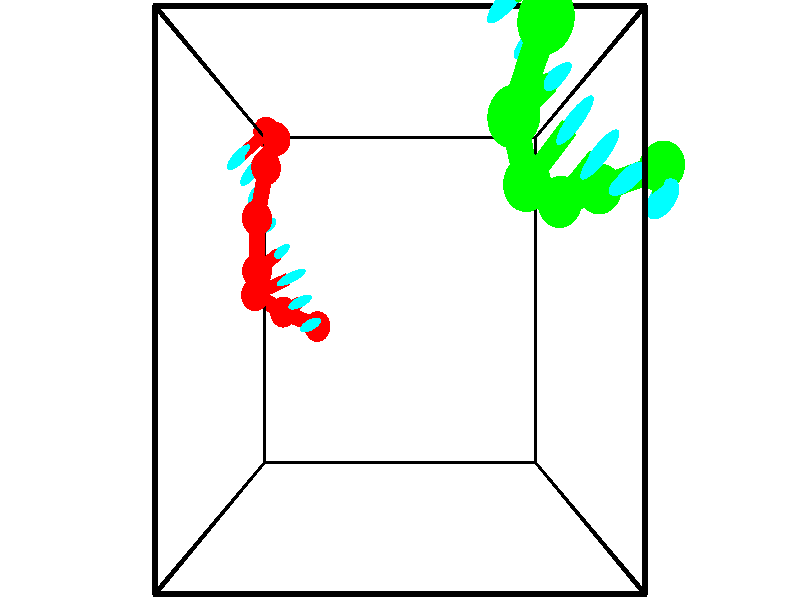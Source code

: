 // switches for output
#declare DRAW_BASES = 1; // possible values are 0, 1; only relevant for DNA ribbons
#declare DRAW_BASES_TYPE = 3; // possible values are 1, 2, 3; only relevant for DNA ribbons
#declare DRAW_FOG = 0; // set to 1 to enable fog

#include "colors.inc"

#include "transforms.inc"
background { rgb <1, 1, 1>}

#default {
   normal{
       ripples 0.25
       frequency 0.20
       turbulence 0.2
       lambda 5
   }
	finish {
		phong 0.1
		phong_size 40.
	}
}

// original window dimensions: 1024x640


// camera settings

camera {
	sky <-0, 1, 0>
	up <-0, 1, 0>
	right 1.6 * <1, 0, 0>
	location <2.5, 2.5, 11.1562>
	look_at <2.5, 2.5, 2.5>
	direction <0, 0, -8.6562>
	angle 67.0682
}


# declare cpy_camera_pos = <2.5, 2.5, 11.1562>;
# if (DRAW_FOG = 1)
fog {
	fog_type 2
	up vnormalize(cpy_camera_pos)
	color rgbt<1,1,1,0.3>
	distance 1e-5
	fog_alt 3e-3
	fog_offset 4
}
# end


// LIGHTS

# declare lum = 6;
global_settings {
	ambient_light rgb lum * <0.05, 0.05, 0.05>
	max_trace_level 15
}# declare cpy_direct_light_amount = 0.25;
light_source
{	1000 * <-1, -1, 1>,
	rgb lum * cpy_direct_light_amount
	parallel
}

light_source
{	1000 * <1, 1, -1>,
	rgb lum * cpy_direct_light_amount
	parallel
}

// strand 0

// nucleotide -1

// particle -1
sphere {
	<0.892390, 2.069648, -0.599195> 0.250000
	pigment { color rgbt <1,0,0,0> }
	no_shadow
}
cylinder {
	<0.875507, 2.097771, -0.200542>,  <0.865378, 2.114644, 0.038649>, 0.100000
	pigment { color rgbt <1,0,0,0> }
	no_shadow
}
cylinder {
	<0.875507, 2.097771, -0.200542>,  <0.892390, 2.069648, -0.599195>, 0.100000
	pigment { color rgbt <1,0,0,0> }
	no_shadow
}

// particle -1
sphere {
	<0.875507, 2.097771, -0.200542> 0.100000
	pigment { color rgbt <1,0,0,0> }
	no_shadow
}
sphere {
	0, 1
	scale<0.080000,0.200000,0.300000>
	matrix <-0.434702, 0.896863, -0.081677,
		-0.899585, -0.436685, -0.007291,
		-0.042206, 0.070306, 0.996632,
		0.862845, 2.118863, 0.098447>
	pigment { color rgbt <0,1,1,0> }
	no_shadow
}
cylinder {
	<0.239197, 2.305175, -0.532966>,  <0.892390, 2.069648, -0.599195>, 0.130000
	pigment { color rgbt <1,0,0,0> }
	no_shadow
}

// nucleotide -1

// particle -1
sphere {
	<0.239197, 2.305175, -0.532966> 0.250000
	pigment { color rgbt <1,0,0,0> }
	no_shadow
}
cylinder {
	<0.475044, 2.397064, -0.223236>,  <0.616552, 2.452198, -0.037398>, 0.100000
	pigment { color rgbt <1,0,0,0> }
	no_shadow
}
cylinder {
	<0.475044, 2.397064, -0.223236>,  <0.239197, 2.305175, -0.532966>, 0.100000
	pigment { color rgbt <1,0,0,0> }
	no_shadow
}

// particle -1
sphere {
	<0.475044, 2.397064, -0.223236> 0.100000
	pigment { color rgbt <1,0,0,0> }
	no_shadow
}
sphere {
	0, 1
	scale<0.080000,0.200000,0.300000>
	matrix <-0.359244, 0.933238, -0.003320,
		-0.723392, -0.276214, 0.632779,
		0.589617, 0.229724, 0.774325,
		0.651929, 2.465981, 0.009061>
	pigment { color rgbt <0,1,1,0> }
	no_shadow
}
cylinder {
	<-0.163185, 2.578668, 0.062536>,  <0.239197, 2.305175, -0.532966>, 0.130000
	pigment { color rgbt <1,0,0,0> }
	no_shadow
}

// nucleotide -1

// particle -1
sphere {
	<-0.163185, 2.578668, 0.062536> 0.250000
	pigment { color rgbt <1,0,0,0> }
	no_shadow
}
cylinder {
	<0.207092, 2.729355, 0.048805>,  <0.429258, 2.819767, 0.040566>, 0.100000
	pigment { color rgbt <1,0,0,0> }
	no_shadow
}
cylinder {
	<0.207092, 2.729355, 0.048805>,  <-0.163185, 2.578668, 0.062536>, 0.100000
	pigment { color rgbt <1,0,0,0> }
	no_shadow
}

// particle -1
sphere {
	<0.207092, 2.729355, 0.048805> 0.100000
	pigment { color rgbt <1,0,0,0> }
	no_shadow
}
sphere {
	0, 1
	scale<0.080000,0.200000,0.300000>
	matrix <-0.368222, 0.918152, 0.146320,
		0.086639, -0.122807, 0.988642,
		0.925692, 0.376717, -0.034328,
		0.484800, 2.842370, 0.038507>
	pigment { color rgbt <0,1,1,0> }
	no_shadow
}
cylinder {
	<0.034167, 2.916779, 0.739252>,  <-0.163185, 2.578668, 0.062536>, 0.130000
	pigment { color rgbt <1,0,0,0> }
	no_shadow
}

// nucleotide -1

// particle -1
sphere {
	<0.034167, 2.916779, 0.739252> 0.250000
	pigment { color rgbt <1,0,0,0> }
	no_shadow
}
cylinder {
	<0.176941, 3.081169, 0.403706>,  <0.262605, 3.179803, 0.202377>, 0.100000
	pigment { color rgbt <1,0,0,0> }
	no_shadow
}
cylinder {
	<0.176941, 3.081169, 0.403706>,  <0.034167, 2.916779, 0.739252>, 0.100000
	pigment { color rgbt <1,0,0,0> }
	no_shadow
}

// particle -1
sphere {
	<0.176941, 3.081169, 0.403706> 0.100000
	pigment { color rgbt <1,0,0,0> }
	no_shadow
}
sphere {
	0, 1
	scale<0.080000,0.200000,0.300000>
	matrix <-0.501564, 0.841910, 0.199052,
		0.788056, 0.349697, 0.506636,
		0.356934, 0.410975, -0.838867,
		0.284021, 3.204462, 0.152045>
	pigment { color rgbt <0,1,1,0> }
	no_shadow
}
cylinder {
	<0.075145, 3.656136, 0.916947>,  <0.034167, 2.916779, 0.739252>, 0.130000
	pigment { color rgbt <1,0,0,0> }
	no_shadow
}

// nucleotide -1

// particle -1
sphere {
	<0.075145, 3.656136, 0.916947> 0.250000
	pigment { color rgbt <1,0,0,0> }
	no_shadow
}
cylinder {
	<0.071838, 3.636017, 0.517467>,  <0.069855, 3.623945, 0.277779>, 0.100000
	pigment { color rgbt <1,0,0,0> }
	no_shadow
}
cylinder {
	<0.071838, 3.636017, 0.517467>,  <0.075145, 3.656136, 0.916947>, 0.100000
	pigment { color rgbt <1,0,0,0> }
	no_shadow
}

// particle -1
sphere {
	<0.071838, 3.636017, 0.517467> 0.100000
	pigment { color rgbt <1,0,0,0> }
	no_shadow
}
sphere {
	0, 1
	scale<0.080000,0.200000,0.300000>
	matrix <-0.453490, 0.890313, -0.041086,
		0.891223, 0.452561, -0.030171,
		-0.008268, -0.050299, -0.998700,
		0.069359, 3.620927, 0.217857>
	pigment { color rgbt <0,1,1,0> }
	no_shadow
}
cylinder {
	<0.183756, 4.410843, 0.708290>,  <0.075145, 3.656136, 0.916947>, 0.130000
	pigment { color rgbt <1,0,0,0> }
	no_shadow
}

// nucleotide -1

// particle -1
sphere {
	<0.183756, 4.410843, 0.708290> 0.250000
	pigment { color rgbt <1,0,0,0> }
	no_shadow
}
cylinder {
	<0.037319, 4.222984, 0.386940>,  <-0.050543, 4.110269, 0.194130>, 0.100000
	pigment { color rgbt <1,0,0,0> }
	no_shadow
}
cylinder {
	<0.037319, 4.222984, 0.386940>,  <0.183756, 4.410843, 0.708290>, 0.100000
	pigment { color rgbt <1,0,0,0> }
	no_shadow
}

// particle -1
sphere {
	<0.037319, 4.222984, 0.386940> 0.100000
	pigment { color rgbt <1,0,0,0> }
	no_shadow
}
sphere {
	0, 1
	scale<0.080000,0.200000,0.300000>
	matrix <-0.429215, 0.851209, -0.302021,
		0.825682, 0.234253, -0.513200,
		-0.366091, -0.469647, -0.803374,
		-0.072508, 4.082090, 0.145928>
	pigment { color rgbt <0,1,1,0> }
	no_shadow
}
cylinder {
	<0.244553, 4.951723, 0.125344>,  <0.183756, 4.410843, 0.708290>, 0.130000
	pigment { color rgbt <1,0,0,0> }
	no_shadow
}

// nucleotide -1

// particle -1
sphere {
	<0.244553, 4.951723, 0.125344> 0.250000
	pigment { color rgbt <1,0,0,0> }
	no_shadow
}
cylinder {
	<-0.036400, 4.685059, 0.025566>,  <-0.204972, 4.525060, -0.034301>, 0.100000
	pigment { color rgbt <1,0,0,0> }
	no_shadow
}
cylinder {
	<-0.036400, 4.685059, 0.025566>,  <0.244553, 4.951723, 0.125344>, 0.100000
	pigment { color rgbt <1,0,0,0> }
	no_shadow
}

// particle -1
sphere {
	<-0.036400, 4.685059, 0.025566> 0.100000
	pigment { color rgbt <1,0,0,0> }
	no_shadow
}
sphere {
	0, 1
	scale<0.080000,0.200000,0.300000>
	matrix <-0.677912, 0.733364, -0.051117,
		0.217012, 0.133198, -0.967039,
		-0.702382, -0.666660, -0.249446,
		-0.247115, 4.485061, -0.049268>
	pigment { color rgbt <0,1,1,0> }
	no_shadow
}
cylinder {
	<-0.082085, 5.199658, -0.526863>,  <0.244553, 4.951723, 0.125344>, 0.130000
	pigment { color rgbt <1,0,0,0> }
	no_shadow
}

// nucleotide -1

// particle -1
sphere {
	<-0.082085, 5.199658, -0.526863> 0.250000
	pigment { color rgbt <1,0,0,0> }
	no_shadow
}
cylinder {
	<-0.340855, 4.941277, -0.364761>,  <-0.496117, 4.786248, -0.267500>, 0.100000
	pigment { color rgbt <1,0,0,0> }
	no_shadow
}
cylinder {
	<-0.340855, 4.941277, -0.364761>,  <-0.082085, 5.199658, -0.526863>, 0.100000
	pigment { color rgbt <1,0,0,0> }
	no_shadow
}

// particle -1
sphere {
	<-0.340855, 4.941277, -0.364761> 0.100000
	pigment { color rgbt <1,0,0,0> }
	no_shadow
}
sphere {
	0, 1
	scale<0.080000,0.200000,0.300000>
	matrix <-0.715801, 0.697631, -0.030677,
		-0.262902, -0.309927, -0.913689,
		-0.646925, -0.645954, 0.405254,
		-0.534932, 4.747490, -0.243185>
	pigment { color rgbt <0,1,1,0> }
	no_shadow
}
// strand 1

// nucleotide -1

// particle -1
sphere {
	<3.848512, 5.833919, 5.027733> 0.250000
	pigment { color rgbt <0,1,0,0> }
	no_shadow
}
cylinder {
	<3.577381, 5.540024, 5.038399>,  <3.414702, 5.363687, 5.044798>, 0.100000
	pigment { color rgbt <0,1,0,0> }
	no_shadow
}
cylinder {
	<3.577381, 5.540024, 5.038399>,  <3.848512, 5.833919, 5.027733>, 0.100000
	pigment { color rgbt <0,1,0,0> }
	no_shadow
}

// particle -1
sphere {
	<3.577381, 5.540024, 5.038399> 0.100000
	pigment { color rgbt <0,1,0,0> }
	no_shadow
}
sphere {
	0, 1
	scale<0.080000,0.200000,0.300000>
	matrix <0.732798, -0.672208, 0.105559,
		-0.059635, 0.091090, 0.994055,
		-0.677827, -0.734738, 0.026663,
		3.374033, 5.319602, 5.046398>
	pigment { color rgbt <0,1,1,0> }
	no_shadow
}
cylinder {
	<3.984926, 5.296926, 5.626905>,  <3.848512, 5.833919, 5.027733>, 0.130000
	pigment { color rgbt <0,1,0,0> }
	no_shadow
}

// nucleotide -1

// particle -1
sphere {
	<3.984926, 5.296926, 5.626905> 0.250000
	pigment { color rgbt <0,1,0,0> }
	no_shadow
}
cylinder {
	<3.763718, 5.140564, 5.332596>,  <3.630994, 5.046747, 5.156010>, 0.100000
	pigment { color rgbt <0,1,0,0> }
	no_shadow
}
cylinder {
	<3.763718, 5.140564, 5.332596>,  <3.984926, 5.296926, 5.626905>, 0.100000
	pigment { color rgbt <0,1,0,0> }
	no_shadow
}

// particle -1
sphere {
	<3.763718, 5.140564, 5.332596> 0.100000
	pigment { color rgbt <0,1,0,0> }
	no_shadow
}
sphere {
	0, 1
	scale<0.080000,0.200000,0.300000>
	matrix <0.590118, -0.807183, -0.014697,
		-0.588159, -0.442321, 0.677068,
		-0.553019, -0.390906, -0.735773,
		3.597812, 5.023292, 5.111864>
	pigment { color rgbt <0,1,1,0> }
	no_shadow
}
cylinder {
	<3.805727, 4.593229, 5.747303>,  <3.984926, 5.296926, 5.626905>, 0.130000
	pigment { color rgbt <0,1,0,0> }
	no_shadow
}

// nucleotide -1

// particle -1
sphere {
	<3.805727, 4.593229, 5.747303> 0.250000
	pigment { color rgbt <0,1,0,0> }
	no_shadow
}
cylinder {
	<3.815438, 4.646027, 5.350922>,  <3.821265, 4.677705, 5.113093>, 0.100000
	pigment { color rgbt <0,1,0,0> }
	no_shadow
}
cylinder {
	<3.815438, 4.646027, 5.350922>,  <3.805727, 4.593229, 5.747303>, 0.100000
	pigment { color rgbt <0,1,0,0> }
	no_shadow
}

// particle -1
sphere {
	<3.815438, 4.646027, 5.350922> 0.100000
	pigment { color rgbt <0,1,0,0> }
	no_shadow
}
sphere {
	0, 1
	scale<0.080000,0.200000,0.300000>
	matrix <0.630591, -0.771193, -0.087274,
		-0.775735, -0.622767, -0.101958,
		0.024278, 0.131995, -0.990953,
		3.822721, 4.685625, 5.053636>
	pigment { color rgbt <0,1,1,0> }
	no_shadow
}
cylinder {
	<3.592829, 3.968714, 5.349829>,  <3.805727, 4.593229, 5.747303>, 0.130000
	pigment { color rgbt <0,1,0,0> }
	no_shadow
}

// nucleotide -1

// particle -1
sphere {
	<3.592829, 3.968714, 5.349829> 0.250000
	pigment { color rgbt <0,1,0,0> }
	no_shadow
}
cylinder {
	<3.850529, 4.192078, 5.140785>,  <4.005149, 4.326096, 5.015359>, 0.100000
	pigment { color rgbt <0,1,0,0> }
	no_shadow
}
cylinder {
	<3.850529, 4.192078, 5.140785>,  <3.592829, 3.968714, 5.349829>, 0.100000
	pigment { color rgbt <0,1,0,0> }
	no_shadow
}

// particle -1
sphere {
	<3.850529, 4.192078, 5.140785> 0.100000
	pigment { color rgbt <0,1,0,0> }
	no_shadow
}
sphere {
	0, 1
	scale<0.080000,0.200000,0.300000>
	matrix <0.591399, -0.797012, -0.122554,
		-0.484961, -0.230116, -0.843718,
		0.644251, 0.558408, -0.522610,
		4.043804, 4.359600, 4.984002>
	pigment { color rgbt <0,1,1,0> }
	no_shadow
}
cylinder {
	<3.851455, 3.533170, 4.725128>,  <3.592829, 3.968714, 5.349829>, 0.130000
	pigment { color rgbt <0,1,0,0> }
	no_shadow
}

// nucleotide -1

// particle -1
sphere {
	<3.851455, 3.533170, 4.725128> 0.250000
	pigment { color rgbt <0,1,0,0> }
	no_shadow
}
cylinder {
	<4.115865, 3.829422, 4.773315>,  <4.274510, 4.007174, 4.802228>, 0.100000
	pigment { color rgbt <0,1,0,0> }
	no_shadow
}
cylinder {
	<4.115865, 3.829422, 4.773315>,  <3.851455, 3.533170, 4.725128>, 0.100000
	pigment { color rgbt <0,1,0,0> }
	no_shadow
}

// particle -1
sphere {
	<4.115865, 3.829422, 4.773315> 0.100000
	pigment { color rgbt <0,1,0,0> }
	no_shadow
}
sphere {
	0, 1
	scale<0.080000,0.200000,0.300000>
	matrix <0.746267, -0.665642, -0.002541,
		0.078307, 0.091582, -0.992714,
		0.661024, 0.740631, 0.120469,
		4.314172, 4.051611, 4.809456>
	pigment { color rgbt <0,1,1,0> }
	no_shadow
}
cylinder {
	<4.352389, 3.446183, 4.158333>,  <3.851455, 3.533170, 4.725128>, 0.130000
	pigment { color rgbt <0,1,0,0> }
	no_shadow
}

// nucleotide -1

// particle -1
sphere {
	<4.352389, 3.446183, 4.158333> 0.250000
	pigment { color rgbt <0,1,0,0> }
	no_shadow
}
cylinder {
	<4.510359, 3.643951, 4.468063>,  <4.605141, 3.762613, 4.653902>, 0.100000
	pigment { color rgbt <0,1,0,0> }
	no_shadow
}
cylinder {
	<4.510359, 3.643951, 4.468063>,  <4.352389, 3.446183, 4.158333>, 0.100000
	pigment { color rgbt <0,1,0,0> }
	no_shadow
}

// particle -1
sphere {
	<4.510359, 3.643951, 4.468063> 0.100000
	pigment { color rgbt <0,1,0,0> }
	no_shadow
}
sphere {
	0, 1
	scale<0.080000,0.200000,0.300000>
	matrix <0.791972, -0.610392, -0.014177,
		0.465634, 0.618844, -0.632627,
		0.394924, 0.494422, 0.774327,
		4.628836, 3.792278, 4.700361>
	pigment { color rgbt <0,1,1,0> }
	no_shadow
}
cylinder {
	<4.899692, 3.607958, 3.909721>,  <4.352389, 3.446183, 4.158333>, 0.130000
	pigment { color rgbt <0,1,0,0> }
	no_shadow
}

// nucleotide -1

// particle -1
sphere {
	<4.899692, 3.607958, 3.909721> 0.250000
	pigment { color rgbt <0,1,0,0> }
	no_shadow
}
cylinder {
	<4.937586, 3.600174, 4.307846>,  <4.960322, 3.595504, 4.546721>, 0.100000
	pigment { color rgbt <0,1,0,0> }
	no_shadow
}
cylinder {
	<4.937586, 3.600174, 4.307846>,  <4.899692, 3.607958, 3.909721>, 0.100000
	pigment { color rgbt <0,1,0,0> }
	no_shadow
}

// particle -1
sphere {
	<4.937586, 3.600174, 4.307846> 0.100000
	pigment { color rgbt <0,1,0,0> }
	no_shadow
}
sphere {
	0, 1
	scale<0.080000,0.200000,0.300000>
	matrix <0.691891, -0.717569, -0.079883,
		0.715760, 0.696216, -0.054515,
		0.094734, -0.019459, 0.995312,
		4.966006, 3.594336, 4.606440>
	pigment { color rgbt <0,1,1,0> }
	no_shadow
}
cylinder {
	<5.580552, 3.808279, 4.048645>,  <4.899692, 3.607958, 3.909721>, 0.130000
	pigment { color rgbt <0,1,0,0> }
	no_shadow
}

// nucleotide -1

// particle -1
sphere {
	<5.580552, 3.808279, 4.048645> 0.250000
	pigment { color rgbt <0,1,0,0> }
	no_shadow
}
cylinder {
	<5.451397, 3.586075, 4.355148>,  <5.373905, 3.452753, 4.539051>, 0.100000
	pigment { color rgbt <0,1,0,0> }
	no_shadow
}
cylinder {
	<5.451397, 3.586075, 4.355148>,  <5.580552, 3.808279, 4.048645>, 0.100000
	pigment { color rgbt <0,1,0,0> }
	no_shadow
}

// particle -1
sphere {
	<5.451397, 3.586075, 4.355148> 0.100000
	pigment { color rgbt <0,1,0,0> }
	no_shadow
}
sphere {
	0, 1
	scale<0.080000,0.200000,0.300000>
	matrix <0.721863, -0.668159, -0.180212,
		0.612093, 0.494947, 0.616741,
		-0.322885, -0.555509, 0.766260,
		5.354532, 3.419422, 4.585026>
	pigment { color rgbt <0,1,1,0> }
	no_shadow
}
// box output
cylinder {
	<0.000000, 0.000000, 0.000000>,  <5.000000, 0.000000, 0.000000>, 0.025000
	pigment { color rgbt <0,0,0,0> }
	no_shadow
}
cylinder {
	<0.000000, 0.000000, 0.000000>,  <0.000000, 5.000000, 0.000000>, 0.025000
	pigment { color rgbt <0,0,0,0> }
	no_shadow
}
cylinder {
	<0.000000, 0.000000, 0.000000>,  <0.000000, 0.000000, 5.000000>, 0.025000
	pigment { color rgbt <0,0,0,0> }
	no_shadow
}
cylinder {
	<5.000000, 5.000000, 5.000000>,  <0.000000, 5.000000, 5.000000>, 0.025000
	pigment { color rgbt <0,0,0,0> }
	no_shadow
}
cylinder {
	<5.000000, 5.000000, 5.000000>,  <5.000000, 0.000000, 5.000000>, 0.025000
	pigment { color rgbt <0,0,0,0> }
	no_shadow
}
cylinder {
	<5.000000, 5.000000, 5.000000>,  <5.000000, 5.000000, 0.000000>, 0.025000
	pigment { color rgbt <0,0,0,0> }
	no_shadow
}
cylinder {
	<0.000000, 0.000000, 5.000000>,  <0.000000, 5.000000, 5.000000>, 0.025000
	pigment { color rgbt <0,0,0,0> }
	no_shadow
}
cylinder {
	<0.000000, 0.000000, 5.000000>,  <5.000000, 0.000000, 5.000000>, 0.025000
	pigment { color rgbt <0,0,0,0> }
	no_shadow
}
cylinder {
	<5.000000, 5.000000, 0.000000>,  <0.000000, 5.000000, 0.000000>, 0.025000
	pigment { color rgbt <0,0,0,0> }
	no_shadow
}
cylinder {
	<5.000000, 5.000000, 0.000000>,  <5.000000, 0.000000, 0.000000>, 0.025000
	pigment { color rgbt <0,0,0,0> }
	no_shadow
}
cylinder {
	<5.000000, 0.000000, 5.000000>,  <5.000000, 0.000000, 0.000000>, 0.025000
	pigment { color rgbt <0,0,0,0> }
	no_shadow
}
cylinder {
	<0.000000, 5.000000, 0.000000>,  <0.000000, 5.000000, 5.000000>, 0.025000
	pigment { color rgbt <0,0,0,0> }
	no_shadow
}
// end of box output
